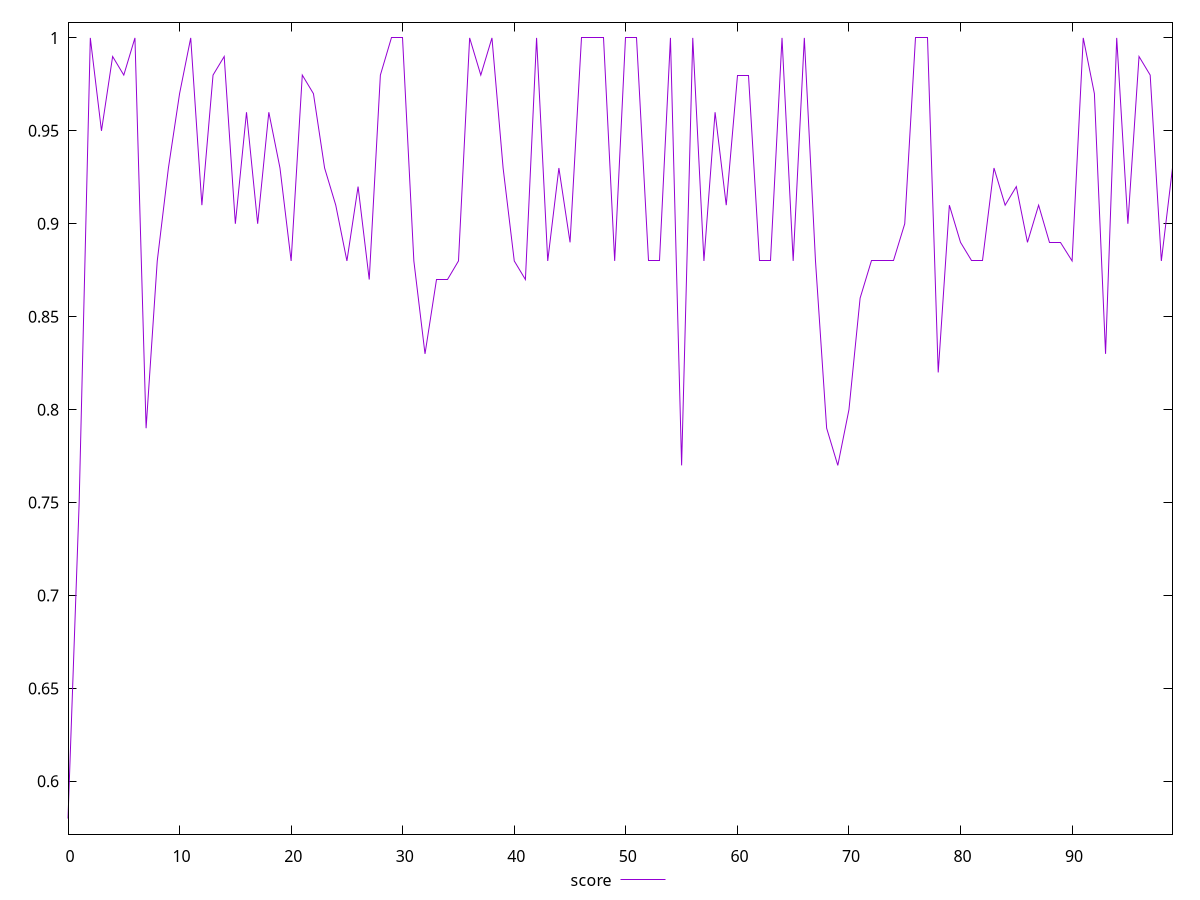 reset

$score <<EOF
0 0.58
1 0.75
2 1
3 0.95
4 0.99
5 0.98
6 1
7 0.79
8 0.88
9 0.93
10 0.97
11 1
12 0.91
13 0.98
14 0.99
15 0.9
16 0.96
17 0.9
18 0.96
19 0.93
20 0.88
21 0.98
22 0.97
23 0.93
24 0.91
25 0.88
26 0.92
27 0.87
28 0.98
29 1
30 1
31 0.88
32 0.83
33 0.87
34 0.87
35 0.88
36 1
37 0.98
38 1
39 0.93
40 0.88
41 0.87
42 1
43 0.88
44 0.93
45 0.89
46 1
47 1
48 1
49 0.88
50 1
51 1
52 0.88
53 0.88
54 1
55 0.77
56 1
57 0.88
58 0.96
59 0.91
60 0.98
61 0.98
62 0.88
63 0.88
64 1
65 0.88
66 1
67 0.88
68 0.79
69 0.77
70 0.8
71 0.86
72 0.88
73 0.88
74 0.88
75 0.9
76 1
77 1
78 0.82
79 0.91
80 0.89
81 0.88
82 0.88
83 0.93
84 0.91
85 0.92
86 0.89
87 0.91
88 0.89
89 0.89
90 0.88
91 1
92 0.97
93 0.83
94 1
95 0.9
96 0.99
97 0.98
98 0.88
99 0.93
EOF

set key outside below
set xrange [0:99]
set yrange [0.5716:1.0084]
set trange [0.5716:1.0084]
set terminal svg size 640, 500 enhanced background rgb 'white'
set output "report_00017_2021-02-10T15-08-03.406Z/unused-css-rules/samples/pages/score/values.svg"

plot $score title "score" with line

reset
